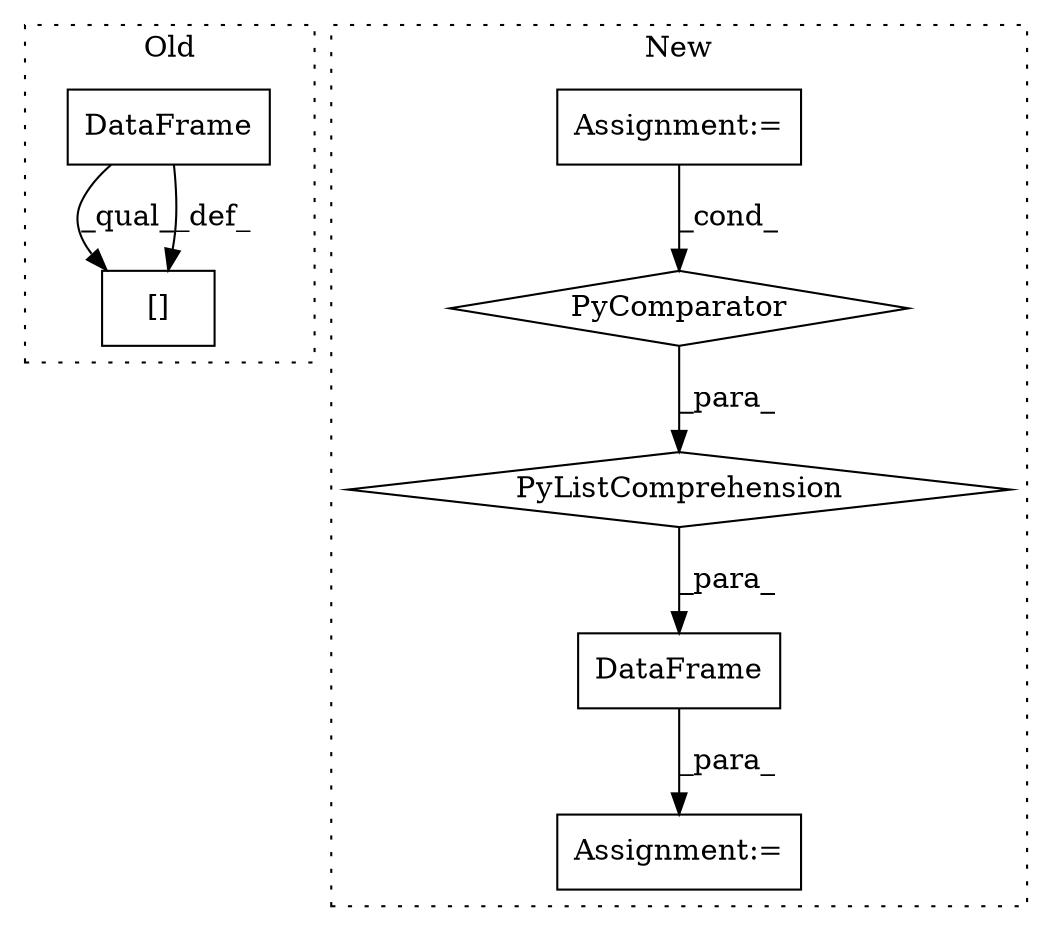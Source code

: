 digraph G {
subgraph cluster0 {
1 [label="DataFrame" a="32" s="8773,8887" l="10,1" shape="box"];
6 [label="[]" a="2" s="8898,8911" l="7,1" shape="box"];
label = "Old";
style="dotted";
}
subgraph cluster1 {
2 [label="DataFrame" a="32" s="8213,8345" l="25,-5" shape="box"];
3 [label="Assignment:=" a="7" s="8205" l="1" shape="box"];
4 [label="Assignment:=" a="7" s="8312" l="25" shape="box"];
5 [label="PyListComprehension" a="109" s="8238" l="107" shape="diamond"];
7 [label="PyComparator" a="113" s="8312" l="25" shape="diamond"];
label = "New";
style="dotted";
}
1 -> 6 [label="_qual_"];
1 -> 6 [label="_def_"];
2 -> 3 [label="_para_"];
4 -> 7 [label="_cond_"];
5 -> 2 [label="_para_"];
7 -> 5 [label="_para_"];
}